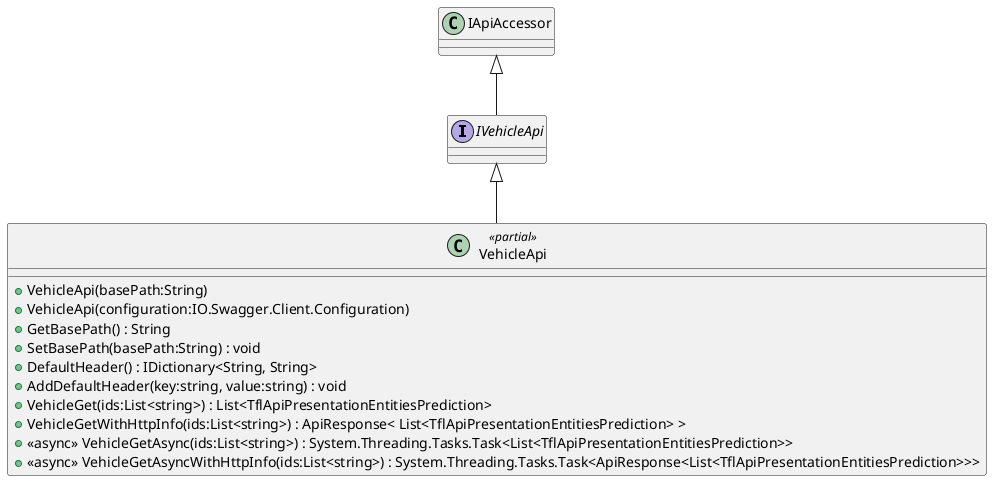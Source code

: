 @startuml
interface IVehicleApi {
}
class VehicleApi <<partial>> {
    + VehicleApi(basePath:String)
    + VehicleApi(configuration:IO.Swagger.Client.Configuration)
    + GetBasePath() : String
    + SetBasePath(basePath:String) : void
    + DefaultHeader() : IDictionary<String, String>
    + AddDefaultHeader(key:string, value:string) : void
    + VehicleGet(ids:List<string>) : List<TflApiPresentationEntitiesPrediction>
    + VehicleGetWithHttpInfo(ids:List<string>) : ApiResponse< List<TflApiPresentationEntitiesPrediction> >
    + <<async>> VehicleGetAsync(ids:List<string>) : System.Threading.Tasks.Task<List<TflApiPresentationEntitiesPrediction>>
    + <<async>> VehicleGetAsyncWithHttpInfo(ids:List<string>) : System.Threading.Tasks.Task<ApiResponse<List<TflApiPresentationEntitiesPrediction>>>
}
IApiAccessor <|-- IVehicleApi
IVehicleApi <|-- VehicleApi
@enduml
